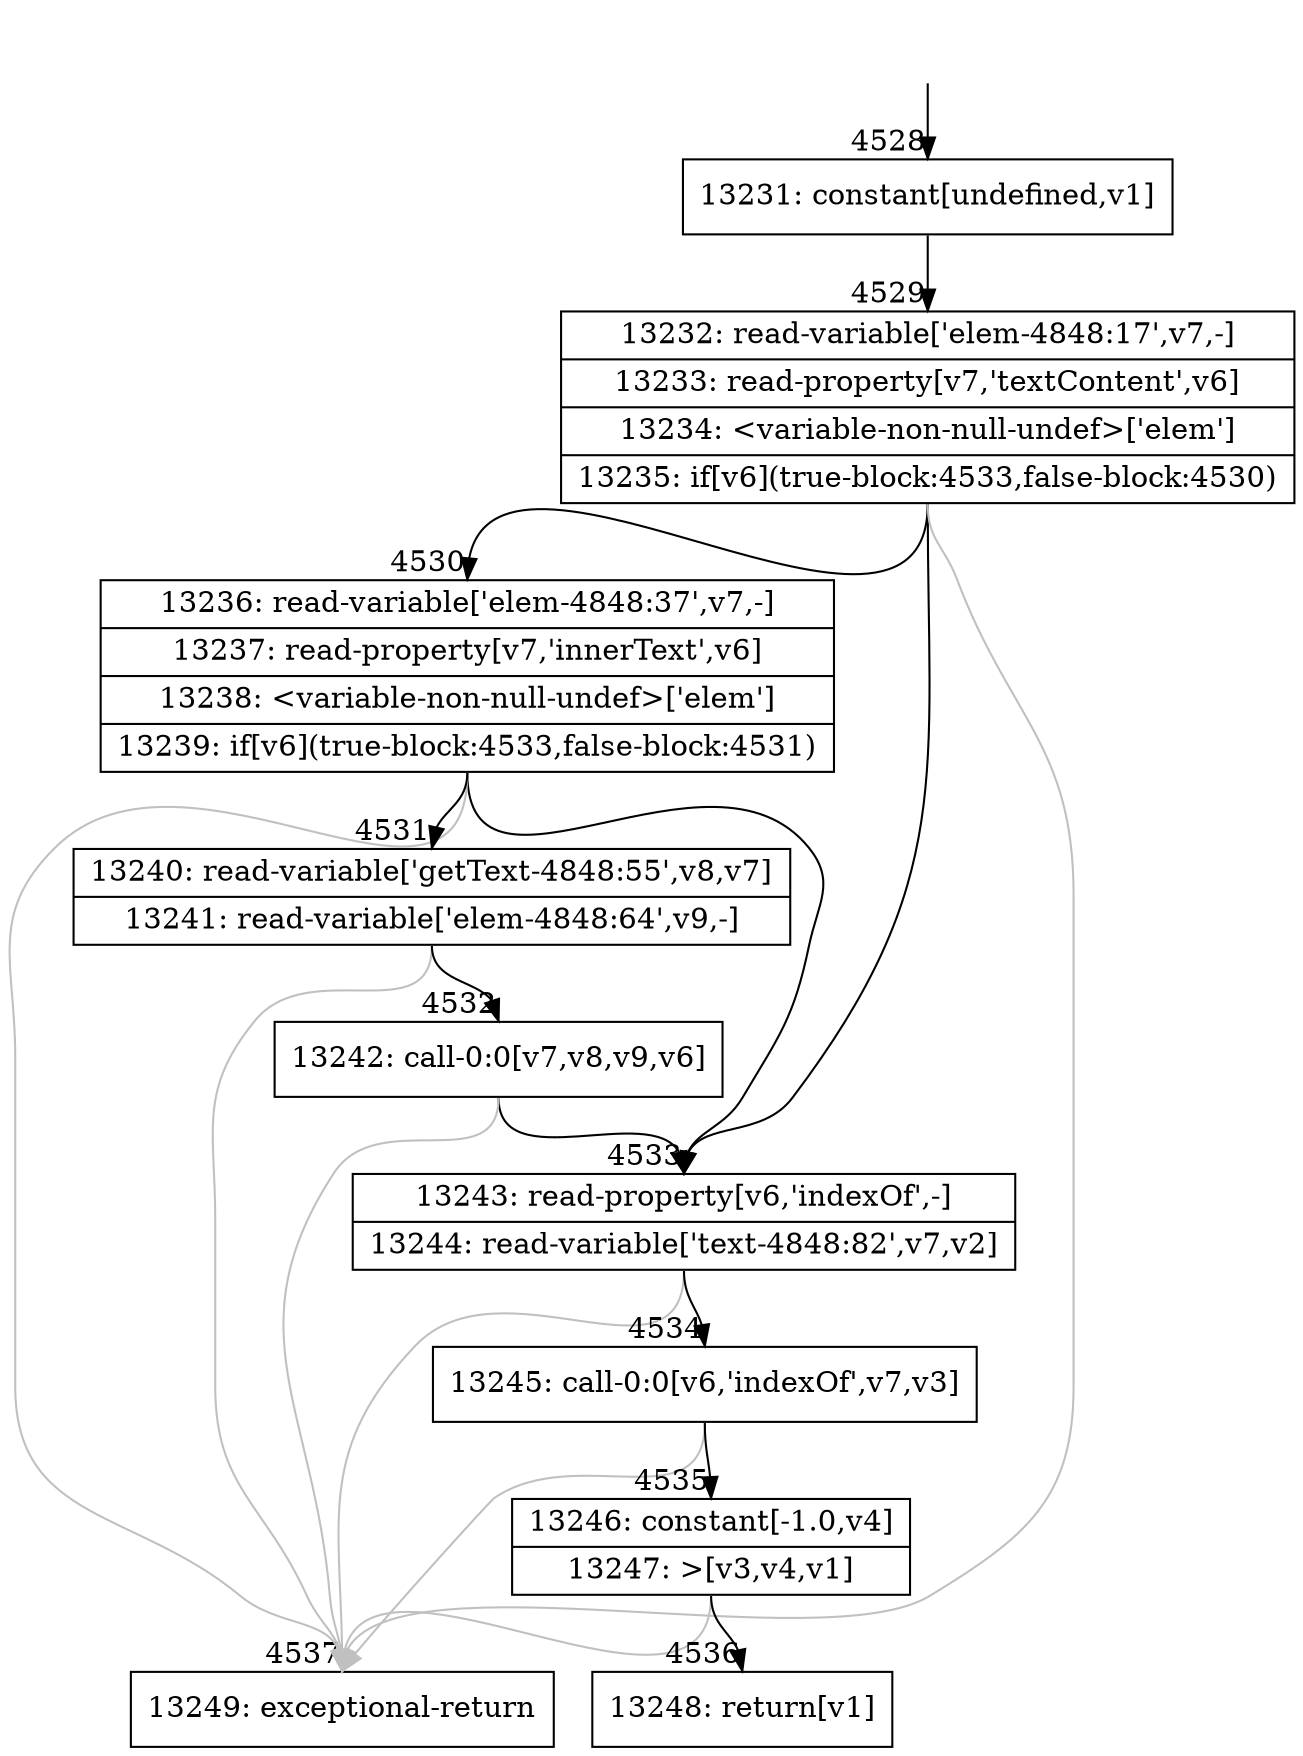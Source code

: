 digraph {
rankdir="TD"
BB_entry295[shape=none,label=""];
BB_entry295 -> BB4528 [tailport=s, headport=n, headlabel="    4528"]
BB4528 [shape=record label="{13231: constant[undefined,v1]}" ] 
BB4528 -> BB4529 [tailport=s, headport=n, headlabel="      4529"]
BB4529 [shape=record label="{13232: read-variable['elem-4848:17',v7,-]|13233: read-property[v7,'textContent',v6]|13234: \<variable-non-null-undef\>['elem']|13235: if[v6](true-block:4533,false-block:4530)}" ] 
BB4529 -> BB4533 [tailport=s, headport=n, headlabel="      4533"]
BB4529 -> BB4530 [tailport=s, headport=n, headlabel="      4530"]
BB4529 -> BB4537 [tailport=s, headport=n, color=gray, headlabel="      4537"]
BB4530 [shape=record label="{13236: read-variable['elem-4848:37',v7,-]|13237: read-property[v7,'innerText',v6]|13238: \<variable-non-null-undef\>['elem']|13239: if[v6](true-block:4533,false-block:4531)}" ] 
BB4530 -> BB4533 [tailport=s, headport=n]
BB4530 -> BB4531 [tailport=s, headport=n, headlabel="      4531"]
BB4530 -> BB4537 [tailport=s, headport=n, color=gray]
BB4531 [shape=record label="{13240: read-variable['getText-4848:55',v8,v7]|13241: read-variable['elem-4848:64',v9,-]}" ] 
BB4531 -> BB4532 [tailport=s, headport=n, headlabel="      4532"]
BB4531 -> BB4537 [tailport=s, headport=n, color=gray]
BB4532 [shape=record label="{13242: call-0:0[v7,v8,v9,v6]}" ] 
BB4532 -> BB4533 [tailport=s, headport=n]
BB4532 -> BB4537 [tailport=s, headport=n, color=gray]
BB4533 [shape=record label="{13243: read-property[v6,'indexOf',-]|13244: read-variable['text-4848:82',v7,v2]}" ] 
BB4533 -> BB4534 [tailport=s, headport=n, headlabel="      4534"]
BB4533 -> BB4537 [tailport=s, headport=n, color=gray]
BB4534 [shape=record label="{13245: call-0:0[v6,'indexOf',v7,v3]}" ] 
BB4534 -> BB4535 [tailport=s, headport=n, headlabel="      4535"]
BB4534 -> BB4537 [tailport=s, headport=n, color=gray]
BB4535 [shape=record label="{13246: constant[-1.0,v4]|13247: \>[v3,v4,v1]}" ] 
BB4535 -> BB4536 [tailport=s, headport=n, headlabel="      4536"]
BB4535 -> BB4537 [tailport=s, headport=n, color=gray]
BB4536 [shape=record label="{13248: return[v1]}" ] 
BB4537 [shape=record label="{13249: exceptional-return}" ] 
}
